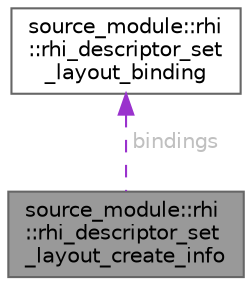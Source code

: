 digraph "source_module::rhi::rhi_descriptor_set_layout_create_info"
{
 // LATEX_PDF_SIZE
  bgcolor="transparent";
  edge [fontname=Helvetica,fontsize=10,labelfontname=Helvetica,labelfontsize=10];
  node [fontname=Helvetica,fontsize=10,shape=box,height=0.2,width=0.4];
  Node1 [id="Node000001",label="source_module::rhi\l::rhi_descriptor_set\l_layout_create_info",height=0.2,width=0.4,color="gray40", fillcolor="grey60", style="filled", fontcolor="black",tooltip=" "];
  Node2 -> Node1 [id="edge1_Node000001_Node000002",dir="back",color="darkorchid3",style="dashed",tooltip=" ",label=" bindings",fontcolor="grey" ];
  Node2 [id="Node000002",label="source_module::rhi\l::rhi_descriptor_set\l_layout_binding",height=0.2,width=0.4,color="gray40", fillcolor="white", style="filled",URL="$structsource__module_1_1rhi_1_1rhi__descriptor__set__layout__binding.html",tooltip=" "];
}
